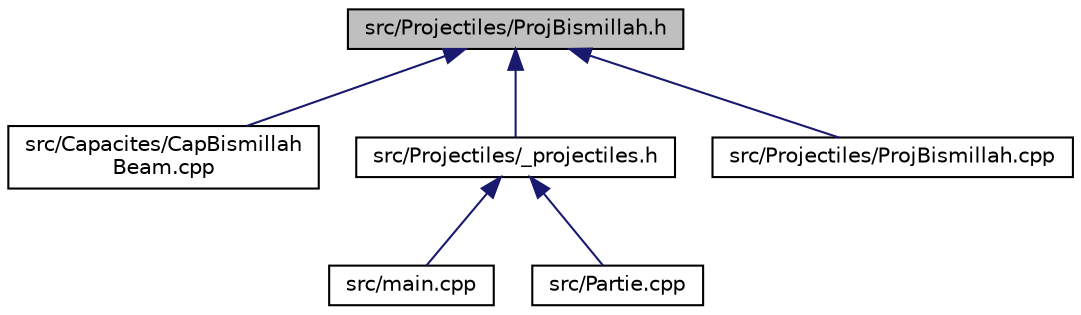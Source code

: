 digraph "src/Projectiles/ProjBismillah.h"
{
 // INTERACTIVE_SVG=YES
  edge [fontname="Helvetica",fontsize="10",labelfontname="Helvetica",labelfontsize="10"];
  node [fontname="Helvetica",fontsize="10",shape=record];
  Node12 [label="src/Projectiles/ProjBismillah.h",height=0.2,width=0.4,color="black", fillcolor="grey75", style="filled", fontcolor="black"];
  Node12 -> Node13 [dir="back",color="midnightblue",fontsize="10",style="solid"];
  Node13 [label="src/Capacites/CapBismillah\lBeam.cpp",height=0.2,width=0.4,color="black", fillcolor="white", style="filled",URL="$_cap_bismillah_beam_8cpp.html"];
  Node12 -> Node14 [dir="back",color="midnightblue",fontsize="10",style="solid"];
  Node14 [label="src/Projectiles/_projectiles.h",height=0.2,width=0.4,color="black", fillcolor="white", style="filled",URL="$__projectiles_8h.html"];
  Node14 -> Node15 [dir="back",color="midnightblue",fontsize="10",style="solid"];
  Node15 [label="src/main.cpp",height=0.2,width=0.4,color="black", fillcolor="white", style="filled",URL="$main_8cpp.html"];
  Node14 -> Node16 [dir="back",color="midnightblue",fontsize="10",style="solid"];
  Node16 [label="src/Partie.cpp",height=0.2,width=0.4,color="black", fillcolor="white", style="filled",URL="$_partie_8cpp.html"];
  Node12 -> Node17 [dir="back",color="midnightblue",fontsize="10",style="solid"];
  Node17 [label="src/Projectiles/ProjBismillah.cpp",height=0.2,width=0.4,color="black", fillcolor="white", style="filled",URL="$_proj_bismillah_8cpp.html"];
}
